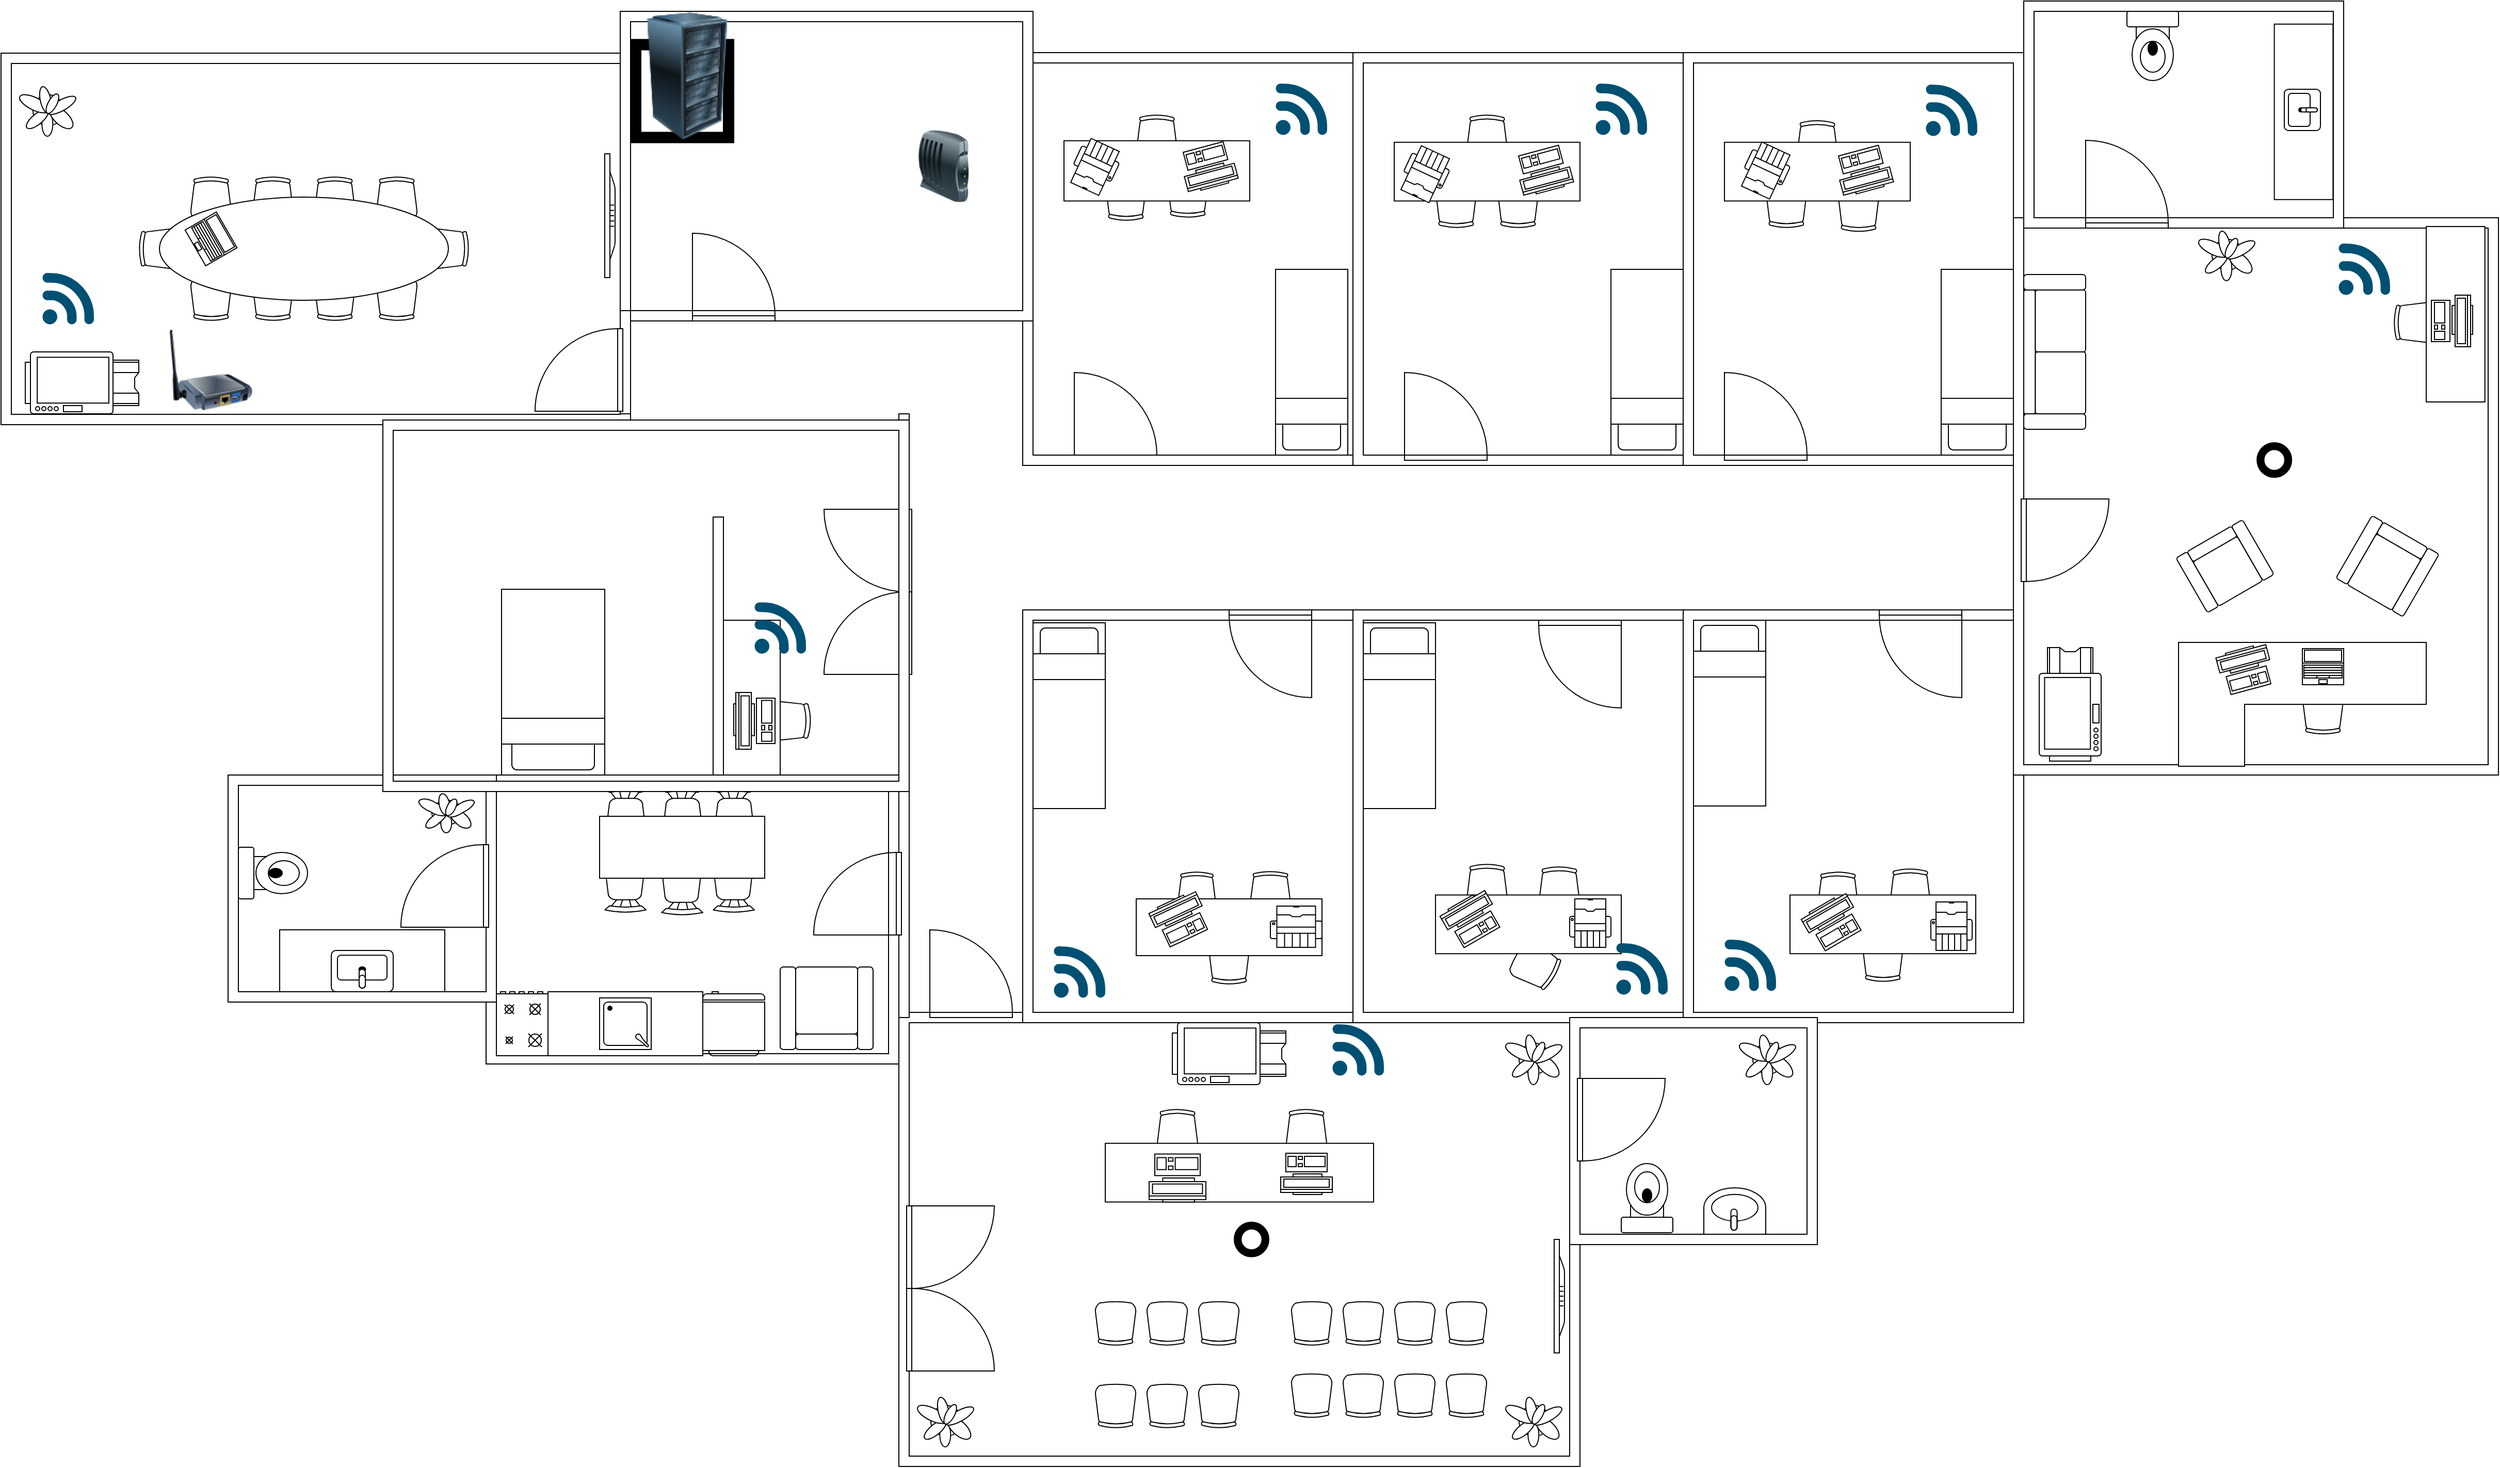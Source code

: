 <mxfile version="26.0.16" pages="2">
  <diagram name="Page-1" id="4bd5d27a-524c-7e24-5d5f-89a86ee4fca1">
    <mxGraphModel grid="1" page="1" gridSize="10" guides="1" tooltips="1" connect="1" arrows="1" fold="1" pageScale="1" pageWidth="1100" pageHeight="850" background="none" math="0" shadow="0">
      <root>
        <mxCell id="0" />
        <mxCell id="1" parent="0" />
        <mxCell id="nv0CsmclkaXGFDLiO9ux-5" value="" style="verticalLabelPosition=bottom;html=1;verticalAlign=top;align=center;shape=mxgraph.floorplan.room;fillColor=strokeColor;" vertex="1" parent="1">
          <mxGeometry x="1010" y="17.25" width="100" height="100" as="geometry" />
        </mxCell>
        <mxCell id="YIYOL8x4ok7efN913Wlm-157" value="" style="verticalLabelPosition=bottom;html=1;verticalAlign=top;align=center;shape=mxgraph.floorplan.office_chair;rotation=-90;" vertex="1" parent="1">
          <mxGeometry x="2720" y="270" width="40" height="43" as="geometry" />
        </mxCell>
        <mxCell id="YIYOL8x4ok7efN913Wlm-146" value="" style="verticalLabelPosition=bottom;html=1;verticalAlign=top;align=center;shape=mxgraph.floorplan.office_chair;rotation=-180;" vertex="1" parent="1">
          <mxGeometry x="2630" y="649.25" width="40" height="41.5" as="geometry" />
        </mxCell>
        <mxCell id="YIYOL8x4ok7efN913Wlm-141" value="" style="verticalLabelPosition=bottom;html=1;verticalAlign=top;align=center;shape=mxgraph.floorplan.office_chair;rotation=-180;" vertex="1" parent="1">
          <mxGeometry x="2180" y="160.75" width="40" height="43" as="geometry" />
        </mxCell>
        <mxCell id="YIYOL8x4ok7efN913Wlm-140" value="" style="verticalLabelPosition=bottom;html=1;verticalAlign=top;align=center;shape=mxgraph.floorplan.office_chair;rotation=-180;" vertex="1" parent="1">
          <mxGeometry x="2110" y="157" width="40" height="43" as="geometry" />
        </mxCell>
        <mxCell id="YIYOL8x4ok7efN913Wlm-139" value="" style="verticalLabelPosition=bottom;html=1;verticalAlign=top;align=center;shape=mxgraph.floorplan.office_chair;" vertex="1" parent="1">
          <mxGeometry x="2140" y="95.38" width="40" height="43" as="geometry" />
        </mxCell>
        <mxCell id="YIYOL8x4ok7efN913Wlm-137" value="" style="verticalLabelPosition=bottom;html=1;verticalAlign=top;align=center;shape=mxgraph.floorplan.office_chair;rotation=-180;fontStyle=1" vertex="1" parent="1">
          <mxGeometry x="1850" y="157" width="40" height="43" as="geometry" />
        </mxCell>
        <mxCell id="YIYOL8x4ok7efN913Wlm-135" value="" style="verticalLabelPosition=bottom;html=1;verticalAlign=top;align=center;shape=mxgraph.floorplan.office_chair;rotation=-180;" vertex="1" parent="1">
          <mxGeometry x="1790" y="157" width="40" height="43" as="geometry" />
        </mxCell>
        <mxCell id="YIYOL8x4ok7efN913Wlm-136" value="" style="verticalLabelPosition=bottom;html=1;verticalAlign=top;align=center;shape=mxgraph.floorplan.office_chair;" vertex="1" parent="1">
          <mxGeometry x="1820" y="90" width="40" height="43" as="geometry" />
        </mxCell>
        <mxCell id="YIYOL8x4ok7efN913Wlm-132" value="" style="verticalLabelPosition=bottom;html=1;verticalAlign=top;align=center;shape=mxgraph.floorplan.office_chair;rotation=-180;" vertex="1" parent="1">
          <mxGeometry x="1530" y="147" width="40" height="43" as="geometry" />
        </mxCell>
        <mxCell id="YIYOL8x4ok7efN913Wlm-131" value="" style="verticalLabelPosition=bottom;html=1;verticalAlign=top;align=center;shape=mxgraph.floorplan.office_chair;rotation=-180;" vertex="1" parent="1">
          <mxGeometry x="1470" y="150" width="40" height="43" as="geometry" />
        </mxCell>
        <mxCell id="YIYOL8x4ok7efN913Wlm-130" value="" style="verticalLabelPosition=bottom;html=1;verticalAlign=top;align=center;shape=mxgraph.floorplan.office_chair;" vertex="1" parent="1">
          <mxGeometry x="1500" y="90" width="40" height="43" as="geometry" />
        </mxCell>
        <mxCell id="YIYOL8x4ok7efN913Wlm-118" value="" style="verticalLabelPosition=bottom;html=1;verticalAlign=top;align=center;shape=stencil(vZPRDoIgFIafhnuC1X3Deg/UYzIRHJDW24eAW2p20Vx38P3wwRkHRJmteQeIYG47KByiGSKk50bwXHpMfFJHeCA4zhVvIaIMbOMB00aB8QMSF1hndAODKF3aKlQNRriYDkl3DDp6QfiMRjVGlBVaKX8LoZUN7LrIc140N6PvqpwFU9zx8cRVMMWt7sdKH/ECqZrnbLY8ci6QQr0JUgV7Kk4/OPY2/EdQSG1hcxVlnq9eM9CNFqCs0ga+9EYlpIyN+bGzPFkJAo3/I4AX);rotation=-180;labelBackgroundColor=none;container=0;" vertex="1" parent="1">
          <mxGeometry x="1430" y="57" width="180" height="116.75" as="geometry">
            <mxRectangle x="1560" y="133.75" width="50" height="40" as="alternateBounds" />
          </mxGeometry>
        </mxCell>
        <mxCell id="YIYOL8x4ok7efN913Wlm-114" value="" style="verticalLabelPosition=bottom;html=1;verticalAlign=top;align=center;shape=mxgraph.floorplan.office_chair;labelBackgroundColor=none;" vertex="1" parent="1">
          <mxGeometry x="2230" y="820.5" width="40" height="43" as="geometry" />
        </mxCell>
        <mxCell id="YIYOL8x4ok7efN913Wlm-115" value="" style="verticalLabelPosition=bottom;html=1;verticalAlign=top;align=center;shape=mxgraph.floorplan.office_chair;labelBackgroundColor=none;" vertex="1" parent="1">
          <mxGeometry x="2160" y="823.5" width="40" height="43" as="geometry" />
        </mxCell>
        <mxCell id="YIYOL8x4ok7efN913Wlm-112" value="" style="verticalLabelPosition=bottom;html=1;verticalAlign=top;align=center;shape=mxgraph.floorplan.office_chair;labelBackgroundColor=none;" vertex="1" parent="1">
          <mxGeometry x="1890" y="818.5" width="40" height="43" as="geometry" />
        </mxCell>
        <mxCell id="YIYOL8x4ok7efN913Wlm-113" value="" style="verticalLabelPosition=bottom;html=1;verticalAlign=top;align=center;shape=mxgraph.floorplan.office_chair;labelBackgroundColor=none;" vertex="1" parent="1">
          <mxGeometry x="1820" y="816" width="40" height="43" as="geometry" />
        </mxCell>
        <mxCell id="YIYOL8x4ok7efN913Wlm-111" value="" style="verticalLabelPosition=bottom;html=1;verticalAlign=top;align=center;shape=mxgraph.floorplan.office_chair;container=0;labelBackgroundColor=none;" collapsed="1" vertex="1" parent="1">
          <mxGeometry x="1610" y="823" width="40" height="40" as="geometry">
            <mxRectangle x="1600" y="823" width="40" height="43" as="alternateBounds" />
          </mxGeometry>
        </mxCell>
        <mxCell id="YIYOL8x4ok7efN913Wlm-110" value="" style="verticalLabelPosition=bottom;html=1;verticalAlign=top;align=center;shape=mxgraph.floorplan.office_chair;container=0;labelBackgroundColor=none;" collapsed="1" vertex="1" parent="1">
          <mxGeometry x="1540" y="823.5" width="37.5" height="40" as="geometry">
            <mxRectangle x="1527.5" y="823.5" width="40" height="43" as="alternateBounds" />
          </mxGeometry>
        </mxCell>
        <mxCell id="YIYOL8x4ok7efN913Wlm-108" value="" style="verticalLabelPosition=bottom;html=1;verticalAlign=top;align=center;shape=mxgraph.floorplan.office_chair;rotation=-180;labelBackgroundColor=none;" vertex="1" parent="1">
          <mxGeometry x="2203.5" y="887.5" width="40" height="43" as="geometry" />
        </mxCell>
        <mxCell id="YIYOL8x4ok7efN913Wlm-107" value="" style="verticalLabelPosition=bottom;html=1;verticalAlign=top;align=center;shape=mxgraph.floorplan.office_chair;rotation=120;labelBackgroundColor=none;" vertex="1" parent="1">
          <mxGeometry x="1867" y="893" width="40" height="43" as="geometry" />
        </mxCell>
        <mxCell id="YIYOL8x4ok7efN913Wlm-106" value="" style="verticalLabelPosition=bottom;html=1;verticalAlign=top;align=center;shape=mxgraph.floorplan.office_chair;rotation=-180;container=0;labelBackgroundColor=none;" vertex="1" parent="1">
          <mxGeometry x="1570" y="890" width="40" height="43" as="geometry" />
        </mxCell>
        <mxCell id="YIYOL8x4ok7efN913Wlm-59" value="" style="shape=rect;shadow=0;html=1;labelBackgroundColor=none;" vertex="1" parent="1">
          <mxGeometry x="670" y="880" width="160" height="60" as="geometry" />
        </mxCell>
        <mxCell id="YIYOL8x4ok7efN913Wlm-52" value="" style="verticalLabelPosition=bottom;html=1;verticalAlign=top;align=center;shape=mxgraph.floorplan.chair;shadow=0;direction=west;labelBackgroundColor=none;" vertex="1" parent="1">
          <mxGeometry x="1040" y="814" width="40" height="52" as="geometry" />
        </mxCell>
        <mxCell id="YIYOL8x4ok7efN913Wlm-55" value="" style="verticalLabelPosition=bottom;html=1;verticalAlign=top;align=center;shape=mxgraph.floorplan.chair;shadow=0;direction=west;labelBackgroundColor=none;" vertex="1" parent="1">
          <mxGeometry x="1090" y="811.5" width="40" height="52" as="geometry" />
        </mxCell>
        <mxCell id="YIYOL8x4ok7efN913Wlm-54" value="" style="verticalLabelPosition=bottom;html=1;verticalAlign=top;align=center;shape=mxgraph.floorplan.chair;shadow=0;labelBackgroundColor=none;" vertex="1" parent="1">
          <mxGeometry x="1090" y="740" width="40" height="52" as="geometry" />
        </mxCell>
        <mxCell id="YIYOL8x4ok7efN913Wlm-53" value="" style="verticalLabelPosition=bottom;html=1;verticalAlign=top;align=center;shape=mxgraph.floorplan.chair;shadow=0;labelBackgroundColor=none;" vertex="1" parent="1">
          <mxGeometry x="1040" y="740" width="40" height="52" as="geometry" />
        </mxCell>
        <mxCell id="YIYOL8x4ok7efN913Wlm-3" value="" style="verticalLabelPosition=bottom;html=1;verticalAlign=top;align=center;shape=mxgraph.floorplan.office_chair;labelBackgroundColor=none;" vertex="1" parent="1">
          <mxGeometry x="1645" y="1053.5" width="40" height="43" as="geometry" />
        </mxCell>
        <mxCell id="-vJ-C_RmUiXjjiVzjGZF-12" value="" style="verticalLabelPosition=bottom;html=1;verticalAlign=top;align=center;shape=mxgraph.floorplan.room;labelBackgroundColor=none;" vertex="1" parent="1">
          <mxGeometry x="1270" y="960" width="660" height="440" as="geometry" />
        </mxCell>
        <mxCell id="-vJ-C_RmUiXjjiVzjGZF-15" value="" style="verticalLabelPosition=bottom;html=1;verticalAlign=top;align=center;shape=mxgraph.floorplan.wall;labelBackgroundColor=none;" vertex="1" parent="1">
          <mxGeometry x="1390" y="570" width="620" height="10" as="geometry" />
        </mxCell>
        <mxCell id="-vJ-C_RmUiXjjiVzjGZF-16" value="" style="verticalLabelPosition=bottom;html=1;verticalAlign=top;align=center;shape=mxgraph.floorplan.wall;direction=south;labelBackgroundColor=none;" vertex="1" parent="1">
          <mxGeometry x="1270" y="380" width="10" height="585" as="geometry" />
        </mxCell>
        <mxCell id="-vJ-C_RmUiXjjiVzjGZF-17" value="" style="verticalLabelPosition=bottom;html=1;verticalAlign=top;align=center;shape=mxgraph.floorplan.wall;direction=south;labelBackgroundColor=none;" vertex="1" parent="1">
          <mxGeometry x="1390" y="720" width="10" height="250" as="geometry" />
        </mxCell>
        <mxCell id="-vJ-C_RmUiXjjiVzjGZF-23" value="" style="verticalLabelPosition=bottom;html=1;verticalAlign=top;align=center;shape=mxgraph.floorplan.room;labelBackgroundColor=none;" vertex="1" parent="1">
          <mxGeometry x="1390" y="570" width="330" height="400" as="geometry" />
        </mxCell>
        <mxCell id="-vJ-C_RmUiXjjiVzjGZF-34" value="" style="verticalLabelPosition=bottom;html=1;verticalAlign=top;align=center;shape=mxgraph.floorplan.doorRight;aspect=fixed;rotation=-180;labelBackgroundColor=none;" vertex="1" parent="1">
          <mxGeometry x="1440" y="340" width="80" height="85" as="geometry" />
        </mxCell>
        <mxCell id="-vJ-C_RmUiXjjiVzjGZF-36" value="" style="verticalLabelPosition=bottom;html=1;verticalAlign=top;align=center;shape=mxgraph.floorplan.room;labelBackgroundColor=none;" vertex="1" parent="1">
          <mxGeometry x="400" y="30.5" width="610" height="360" as="geometry" />
        </mxCell>
        <mxCell id="-vJ-C_RmUiXjjiVzjGZF-37" value="" style="verticalLabelPosition=bottom;html=1;verticalAlign=top;align=center;shape=mxgraph.floorplan.room;labelBackgroundColor=none;" vertex="1" parent="1">
          <mxGeometry x="870" y="730" width="400" height="280" as="geometry" />
        </mxCell>
        <mxCell id="-vJ-C_RmUiXjjiVzjGZF-43" value="" style="verticalLabelPosition=bottom;html=1;verticalAlign=top;align=center;shape=mxgraph.floorplan.room;labelBackgroundColor=none;" vertex="1" parent="1">
          <mxGeometry x="1710" y="570" width="330" height="400" as="geometry" />
        </mxCell>
        <mxCell id="-vJ-C_RmUiXjjiVzjGZF-44" value="" style="verticalLabelPosition=bottom;html=1;verticalAlign=top;align=center;shape=mxgraph.floorplan.room;labelBackgroundColor=none;" vertex="1" parent="1">
          <mxGeometry x="2030" y="570" width="330" height="400" as="geometry" />
        </mxCell>
        <mxCell id="-vJ-C_RmUiXjjiVzjGZF-45" value="" style="verticalLabelPosition=bottom;html=1;verticalAlign=top;align=center;shape=mxgraph.floorplan.room;labelBackgroundColor=none;" vertex="1" parent="1">
          <mxGeometry x="1390" y="30" width="330" height="400" as="geometry" />
        </mxCell>
        <mxCell id="-vJ-C_RmUiXjjiVzjGZF-46" value="" style="verticalLabelPosition=bottom;html=1;verticalAlign=top;align=center;shape=mxgraph.floorplan.room;labelBackgroundColor=none;" vertex="1" parent="1">
          <mxGeometry x="1710" y="30" width="330" height="400" as="geometry" />
        </mxCell>
        <mxCell id="-vJ-C_RmUiXjjiVzjGZF-47" value="" style="verticalLabelPosition=bottom;html=1;verticalAlign=top;align=center;shape=mxgraph.floorplan.room;labelBackgroundColor=none;" vertex="1" parent="1">
          <mxGeometry x="2030" y="30" width="330" height="400" as="geometry" />
        </mxCell>
        <mxCell id="-vJ-C_RmUiXjjiVzjGZF-48" value="" style="verticalLabelPosition=bottom;html=1;verticalAlign=top;align=center;shape=mxgraph.floorplan.doorRight;aspect=fixed;rotation=-180;labelBackgroundColor=none;" vertex="1" parent="1">
          <mxGeometry x="1760" y="340" width="80" height="85" as="geometry" />
        </mxCell>
        <mxCell id="-vJ-C_RmUiXjjiVzjGZF-49" value="" style="verticalLabelPosition=bottom;html=1;verticalAlign=top;align=center;shape=mxgraph.floorplan.doorRight;aspect=fixed;rotation=-180;labelBackgroundColor=none;" vertex="1" parent="1">
          <mxGeometry x="2070" y="340" width="80" height="85" as="geometry" />
        </mxCell>
        <mxCell id="-vJ-C_RmUiXjjiVzjGZF-50" value="" style="verticalLabelPosition=bottom;html=1;verticalAlign=top;align=center;shape=mxgraph.floorplan.doorRight;aspect=fixed;labelBackgroundColor=none;" vertex="1" parent="1">
          <mxGeometry x="1590" y="570" width="80" height="85" as="geometry" />
        </mxCell>
        <mxCell id="-vJ-C_RmUiXjjiVzjGZF-51" value="" style="verticalLabelPosition=bottom;html=1;verticalAlign=top;align=center;shape=mxgraph.floorplan.doorRight;aspect=fixed;labelBackgroundColor=none;" vertex="1" parent="1">
          <mxGeometry x="1890" y="580" width="80" height="85" as="geometry" />
        </mxCell>
        <mxCell id="-vJ-C_RmUiXjjiVzjGZF-52" value="" style="verticalLabelPosition=bottom;html=1;verticalAlign=top;align=center;shape=mxgraph.floorplan.doorRight;aspect=fixed;labelBackgroundColor=none;" vertex="1" parent="1">
          <mxGeometry x="2220" y="570" width="80" height="85" as="geometry" />
        </mxCell>
        <mxCell id="-vJ-C_RmUiXjjiVzjGZF-53" value="" style="verticalLabelPosition=bottom;html=1;verticalAlign=top;align=center;shape=mxgraph.floorplan.room;labelBackgroundColor=none;" vertex="1" parent="1">
          <mxGeometry x="2350" y="190" width="470" height="540" as="geometry" />
        </mxCell>
        <mxCell id="-vJ-C_RmUiXjjiVzjGZF-54" value="" style="verticalLabelPosition=bottom;html=1;verticalAlign=top;align=center;shape=mxgraph.floorplan.room;labelBackgroundColor=none;" vertex="1" parent="1">
          <mxGeometry x="2360" y="-20" width="310" height="220" as="geometry" />
        </mxCell>
        <mxCell id="-vJ-C_RmUiXjjiVzjGZF-55" value="" style="verticalLabelPosition=bottom;html=1;verticalAlign=top;align=center;shape=mxgraph.floorplan.doorRight;aspect=fixed;rotation=-90;labelBackgroundColor=none;" vertex="1" parent="1">
          <mxGeometry x="2360" y="460" width="80" height="85" as="geometry" />
        </mxCell>
        <mxCell id="-vJ-C_RmUiXjjiVzjGZF-56" value="" style="verticalLabelPosition=bottom;html=1;verticalAlign=top;align=center;shape=mxgraph.floorplan.doorRight;aspect=fixed;rotation=-180;labelBackgroundColor=none;" vertex="1" parent="1">
          <mxGeometry x="2420" y="115" width="80" height="85" as="geometry" />
        </mxCell>
        <mxCell id="-vJ-C_RmUiXjjiVzjGZF-57" value="" style="verticalLabelPosition=bottom;html=1;verticalAlign=top;align=center;shape=mxgraph.floorplan.doorRight;aspect=fixed;rotation=-180;labelBackgroundColor=none;" vertex="1" parent="1">
          <mxGeometry x="1300" y="880" width="80" height="85" as="geometry" />
        </mxCell>
        <mxCell id="-vJ-C_RmUiXjjiVzjGZF-58" value="" style="verticalLabelPosition=bottom;html=1;verticalAlign=top;align=center;shape=mxgraph.floorplan.doorDouble;aspect=fixed;rotation=90;labelBackgroundColor=none;" vertex="1" parent="1">
          <mxGeometry x="1160" y="510" width="160" height="85" as="geometry" />
        </mxCell>
        <mxCell id="-vJ-C_RmUiXjjiVzjGZF-61" value="" style="verticalLabelPosition=bottom;html=1;verticalAlign=top;align=center;shape=mxgraph.floorplan.room;labelBackgroundColor=none;" vertex="1" parent="1">
          <mxGeometry x="1920" y="965" width="240" height="220" as="geometry" />
        </mxCell>
        <mxCell id="-vJ-C_RmUiXjjiVzjGZF-62" value="" style="verticalLabelPosition=bottom;html=1;verticalAlign=top;align=center;shape=mxgraph.floorplan.room;labelBackgroundColor=none;" vertex="1" parent="1">
          <mxGeometry x="1000" y="-10" width="400" height="300" as="geometry" />
        </mxCell>
        <mxCell id="-vJ-C_RmUiXjjiVzjGZF-63" value="" style="verticalLabelPosition=bottom;html=1;verticalAlign=top;align=center;shape=mxgraph.floorplan.wall;direction=south;labelBackgroundColor=none;" vertex="1" parent="1">
          <mxGeometry x="1000" y="280" width="10" height="100" as="geometry" />
        </mxCell>
        <mxCell id="-vJ-C_RmUiXjjiVzjGZF-64" value="" style="verticalLabelPosition=bottom;html=1;verticalAlign=top;align=center;shape=mxgraph.floorplan.doorRight;aspect=fixed;rotation=-180;labelBackgroundColor=none;" vertex="1" parent="1">
          <mxGeometry x="1070" y="205" width="80" height="85" as="geometry" />
        </mxCell>
        <mxCell id="-vJ-C_RmUiXjjiVzjGZF-65" value="" style="verticalLabelPosition=bottom;html=1;verticalAlign=top;align=center;shape=mxgraph.floorplan.doorRight;aspect=fixed;rotation=-90;labelBackgroundColor=none;" vertex="1" parent="1">
          <mxGeometry x="1930" y="1021.5" width="80" height="85" as="geometry" />
        </mxCell>
        <mxCell id="-vJ-C_RmUiXjjiVzjGZF-66" value="" style="verticalLabelPosition=bottom;html=1;verticalAlign=top;align=center;shape=mxgraph.floorplan.room;labelBackgroundColor=none;" vertex="1" parent="1">
          <mxGeometry x="620" y="730" width="260" height="220" as="geometry" />
        </mxCell>
        <mxCell id="YIYOL8x4ok7efN913Wlm-2" value="" style="verticalLabelPosition=bottom;html=1;verticalAlign=top;align=center;shape=mxgraph.floorplan.office_chair;labelBackgroundColor=none;" vertex="1" parent="1">
          <mxGeometry x="1520" y="1053.5" width="40" height="43" as="geometry" />
        </mxCell>
        <mxCell id="YIYOL8x4ok7efN913Wlm-1" value="" style="verticalLabelPosition=bottom;html=1;verticalAlign=top;align=center;shape=stencil(vZPRDoIgFIafhnuC1X3Deg/UYzIRHJDW24eAW2p20Vx38P3wwRkHRJmteQeIYG47KByiGSKk50bwXHpMfFJHeCA4zhVvIaIMbOMB00aB8QMSF1hndAODKF3aKlQNRriYDkl3DDp6QfiMRjVGlBVaKX8LoZUN7LrIc140N6PvqpwFU9zx8cRVMMWt7sdKH/ECqZrnbLY8ci6QQr0JUgV7Kk4/OPY2/EdQSG1hcxVlnq9eM9CNFqCs0ga+9EYlpIyN+bGzPFkJAo3/I4AX);rotation=-180;labelBackgroundColor=none;" vertex="1" parent="1">
          <mxGeometry x="1470" y="1030" width="260" height="113.75" as="geometry" />
        </mxCell>
        <mxCell id="YIYOL8x4ok7efN913Wlm-8" value="" style="verticalLabelPosition=bottom;html=1;verticalAlign=top;align=center;shape=mxgraph.floorplan.copier;labelBackgroundColor=none;" vertex="1" parent="1">
          <mxGeometry x="1535" y="970" width="110" height="60" as="geometry" />
        </mxCell>
        <mxCell id="YIYOL8x4ok7efN913Wlm-9" value="" style="verticalLabelPosition=bottom;html=1;verticalAlign=top;align=center;shape=mxgraph.floorplan.office_chair;rotation=-180;labelBackgroundColor=none;" vertex="1" parent="1">
          <mxGeometry x="1800" y="1240" width="40" height="43" as="geometry" />
        </mxCell>
        <mxCell id="YIYOL8x4ok7efN913Wlm-10" value="" style="verticalLabelPosition=bottom;html=1;verticalAlign=top;align=center;shape=mxgraph.floorplan.office_chair;rotation=-180;labelBackgroundColor=none;" vertex="1" parent="1">
          <mxGeometry x="1800" y="1310" width="40" height="43" as="geometry" />
        </mxCell>
        <mxCell id="YIYOL8x4ok7efN913Wlm-11" value="" style="verticalLabelPosition=bottom;html=1;verticalAlign=top;align=center;shape=mxgraph.floorplan.office_chair;rotation=-180;labelBackgroundColor=none;" vertex="1" parent="1">
          <mxGeometry x="1750" y="1240" width="40" height="43" as="geometry" />
        </mxCell>
        <mxCell id="YIYOL8x4ok7efN913Wlm-12" value="" style="verticalLabelPosition=bottom;html=1;verticalAlign=top;align=center;shape=mxgraph.floorplan.office_chair;rotation=-180;labelBackgroundColor=none;" vertex="1" parent="1">
          <mxGeometry x="1750" y="1310" width="40" height="43" as="geometry" />
        </mxCell>
        <mxCell id="YIYOL8x4ok7efN913Wlm-13" value="" style="verticalLabelPosition=bottom;html=1;verticalAlign=top;align=center;shape=mxgraph.floorplan.office_chair;rotation=-180;labelBackgroundColor=none;" vertex="1" parent="1">
          <mxGeometry x="1700" y="1310" width="40" height="43" as="geometry" />
        </mxCell>
        <mxCell id="YIYOL8x4ok7efN913Wlm-14" value="" style="verticalLabelPosition=bottom;html=1;verticalAlign=top;align=center;shape=mxgraph.floorplan.office_chair;rotation=-180;labelBackgroundColor=none;" vertex="1" parent="1">
          <mxGeometry x="1700" y="1240" width="40" height="43" as="geometry" />
        </mxCell>
        <mxCell id="YIYOL8x4ok7efN913Wlm-15" value="" style="verticalLabelPosition=bottom;html=1;verticalAlign=top;align=center;shape=mxgraph.floorplan.office_chair;rotation=-180;labelBackgroundColor=none;" vertex="1" parent="1">
          <mxGeometry x="1560" y="1240" width="40" height="43" as="geometry" />
        </mxCell>
        <mxCell id="YIYOL8x4ok7efN913Wlm-16" value="" style="verticalLabelPosition=bottom;html=1;verticalAlign=top;align=center;shape=mxgraph.floorplan.office_chair;rotation=-180;labelBackgroundColor=none;" vertex="1" parent="1">
          <mxGeometry x="1560" y="1320" width="40" height="43" as="geometry" />
        </mxCell>
        <mxCell id="YIYOL8x4ok7efN913Wlm-17" value="" style="verticalLabelPosition=bottom;html=1;verticalAlign=top;align=center;shape=mxgraph.floorplan.office_chair;rotation=-180;labelBackgroundColor=none;" vertex="1" parent="1">
          <mxGeometry x="1510" y="1320" width="40" height="43" as="geometry" />
        </mxCell>
        <mxCell id="YIYOL8x4ok7efN913Wlm-18" value="" style="verticalLabelPosition=bottom;html=1;verticalAlign=top;align=center;shape=mxgraph.floorplan.office_chair;rotation=-180;labelBackgroundColor=none;" vertex="1" parent="1">
          <mxGeometry x="1510" y="1240" width="40" height="43" as="geometry" />
        </mxCell>
        <mxCell id="YIYOL8x4ok7efN913Wlm-19" value="" style="verticalLabelPosition=bottom;html=1;verticalAlign=top;align=center;shape=mxgraph.floorplan.office_chair;rotation=-180;labelBackgroundColor=none;" vertex="1" parent="1">
          <mxGeometry x="1460" y="1240" width="40" height="43" as="geometry" />
        </mxCell>
        <mxCell id="YIYOL8x4ok7efN913Wlm-20" value="" style="verticalLabelPosition=bottom;html=1;verticalAlign=top;align=center;shape=mxgraph.floorplan.office_chair;rotation=-180;labelBackgroundColor=none;" vertex="1" parent="1">
          <mxGeometry x="1460" y="1320" width="40" height="43" as="geometry" />
        </mxCell>
        <mxCell id="YIYOL8x4ok7efN913Wlm-21" value="" style="verticalLabelPosition=bottom;html=1;verticalAlign=top;align=center;shape=mxgraph.floorplan.doorDouble;aspect=fixed;rotation=-90;labelBackgroundColor=none;" vertex="1" parent="1">
          <mxGeometry x="1240" y="1185" width="160" height="85" as="geometry" />
        </mxCell>
        <mxCell id="YIYOL8x4ok7efN913Wlm-22" value="" style="verticalLabelPosition=bottom;html=1;verticalAlign=top;align=center;shape=mxgraph.floorplan.plant;labelBackgroundColor=none;" vertex="1" parent="1">
          <mxGeometry x="1290" y="1330" width="47" height="51" as="geometry" />
        </mxCell>
        <mxCell id="YIYOL8x4ok7efN913Wlm-23" value="" style="verticalLabelPosition=bottom;html=1;verticalAlign=top;align=center;shape=mxgraph.floorplan.plant;labelBackgroundColor=none;" vertex="1" parent="1">
          <mxGeometry x="1860" y="1330" width="47" height="51" as="geometry" />
        </mxCell>
        <mxCell id="YIYOL8x4ok7efN913Wlm-24" value="" style="verticalLabelPosition=bottom;html=1;verticalAlign=top;align=center;shape=mxgraph.floorplan.office_chair;rotation=-180;labelBackgroundColor=none;" vertex="1" parent="1">
          <mxGeometry x="1650" y="1240" width="40" height="43" as="geometry" />
        </mxCell>
        <mxCell id="YIYOL8x4ok7efN913Wlm-25" value="" style="verticalLabelPosition=bottom;html=1;verticalAlign=top;align=center;shape=mxgraph.floorplan.office_chair;rotation=-180;labelBackgroundColor=none;" vertex="1" parent="1">
          <mxGeometry x="1650" y="1310" width="40" height="43" as="geometry" />
        </mxCell>
        <mxCell id="YIYOL8x4ok7efN913Wlm-26" value="" style="verticalLabelPosition=bottom;html=1;verticalAlign=top;align=center;shape=mxgraph.floorplan.plant;labelBackgroundColor=none;" vertex="1" parent="1">
          <mxGeometry x="1860" y="979" width="47" height="51" as="geometry" />
        </mxCell>
        <mxCell id="YIYOL8x4ok7efN913Wlm-31" value="" style="verticalLabelPosition=bottom;html=1;verticalAlign=top;align=center;shape=mxgraph.floorplan.toilet;rotation=-180;labelBackgroundColor=none;" vertex="1" parent="1">
          <mxGeometry x="1970" y="1106.5" width="50" height="67" as="geometry" />
        </mxCell>
        <mxCell id="YIYOL8x4ok7efN913Wlm-33" value="" style="verticalLabelPosition=bottom;html=1;verticalAlign=top;align=center;shape=mxgraph.floorplan.sink_1;rotation=-180;labelBackgroundColor=none;" vertex="1" parent="1">
          <mxGeometry x="2050" y="1130" width="60" height="45" as="geometry" />
        </mxCell>
        <mxCell id="YIYOL8x4ok7efN913Wlm-34" value="" style="verticalLabelPosition=bottom;html=1;verticalAlign=top;align=center;shape=mxgraph.floorplan.workstation;rotation=-180;labelBackgroundColor=none;" vertex="1" parent="1">
          <mxGeometry x="1640" y="1096.5" width="50" height="40" as="geometry" />
        </mxCell>
        <mxCell id="YIYOL8x4ok7efN913Wlm-35" value="" style="verticalLabelPosition=bottom;html=1;verticalAlign=top;align=center;shape=mxgraph.floorplan.workstation;rotation=-180;labelBackgroundColor=none;" vertex="1" parent="1">
          <mxGeometry x="1512.5" y="1097.25" width="55" height="46.5" as="geometry" />
        </mxCell>
        <mxCell id="YIYOL8x4ok7efN913Wlm-36" value="" style="verticalLabelPosition=bottom;html=1;verticalAlign=top;align=center;shape=mxgraph.floorplan.plant;labelBackgroundColor=none;" vertex="1" parent="1">
          <mxGeometry x="2086.5" y="979" width="47" height="51" as="geometry" />
        </mxCell>
        <mxCell id="YIYOL8x4ok7efN913Wlm-37" value="" style="verticalLabelPosition=bottom;html=1;verticalAlign=top;align=center;shape=mxgraph.floorplan.doorRight;aspect=fixed;rotation=90;labelBackgroundColor=none;" vertex="1" parent="1">
          <mxGeometry x="1190" y="802.5" width="80" height="85" as="geometry" />
        </mxCell>
        <mxCell id="YIYOL8x4ok7efN913Wlm-38" value="" style="verticalLabelPosition=bottom;html=1;verticalAlign=top;align=center;shape=mxgraph.floorplan.doorRight;aspect=fixed;rotation=90;labelBackgroundColor=none;" vertex="1" parent="1">
          <mxGeometry x="790" y="795" width="80" height="85" as="geometry" />
        </mxCell>
        <mxCell id="YIYOL8x4ok7efN913Wlm-39" value="" style="verticalLabelPosition=bottom;html=1;verticalAlign=top;align=center;shape=mxgraph.floorplan.range_1;rotation=-180;labelBackgroundColor=none;" vertex="1" parent="1">
          <mxGeometry x="880" y="940" width="50" height="62" as="geometry" />
        </mxCell>
        <mxCell id="YIYOL8x4ok7efN913Wlm-44" value="" style="shape=rect;shadow=0;html=1;labelBackgroundColor=none;" vertex="1" parent="1">
          <mxGeometry x="930" y="940" width="150" height="62" as="geometry" />
        </mxCell>
        <mxCell id="YIYOL8x4ok7efN913Wlm-45" value="" style="verticalLabelPosition=bottom;html=1;verticalAlign=top;align=center;shape=mxgraph.floorplan.shower2;rotation=90;labelBackgroundColor=none;" vertex="1" parent="1">
          <mxGeometry x="980" y="946" width="50" height="50" as="geometry" />
        </mxCell>
        <mxCell id="YIYOL8x4ok7efN913Wlm-46" value="" style="verticalLabelPosition=bottom;html=1;verticalAlign=top;align=center;shape=mxgraph.floorplan.refrigerator;rotation=-180;labelBackgroundColor=none;" vertex="1" parent="1">
          <mxGeometry x="1080" y="940" width="60" height="62" as="geometry" />
        </mxCell>
        <mxCell id="YIYOL8x4ok7efN913Wlm-47" value="" style="verticalLabelPosition=bottom;html=1;verticalAlign=top;align=center;shape=mxgraph.floorplan.chair;shadow=0;labelBackgroundColor=none;" vertex="1" parent="1">
          <mxGeometry x="985" y="740" width="40" height="52" as="geometry" />
        </mxCell>
        <mxCell id="YIYOL8x4ok7efN913Wlm-48" value="" style="verticalLabelPosition=bottom;html=1;verticalAlign=top;align=center;shape=mxgraph.floorplan.chair;shadow=0;direction=west;labelBackgroundColor=none;" vertex="1" parent="1">
          <mxGeometry x="985" y="811.5" width="40" height="52" as="geometry" />
        </mxCell>
        <mxCell id="YIYOL8x4ok7efN913Wlm-51" value="" style="shape=rect;shadow=0;html=1;labelBackgroundColor=none;" vertex="1" parent="1">
          <mxGeometry x="980" y="770" width="160" height="60" as="geometry" />
        </mxCell>
        <mxCell id="YIYOL8x4ok7efN913Wlm-56" value="" style="verticalLabelPosition=bottom;html=1;verticalAlign=top;align=center;shape=mxgraph.floorplan.sofa;rotation=-180;labelBackgroundColor=none;" vertex="1" parent="1">
          <mxGeometry x="1155" y="916" width="90" height="80" as="geometry" />
        </mxCell>
        <mxCell id="YIYOL8x4ok7efN913Wlm-57" value="" style="verticalLabelPosition=bottom;html=1;verticalAlign=top;align=center;shape=mxgraph.floorplan.toilet;rotation=-180;direction=south;labelBackgroundColor=none;" vertex="1" parent="1">
          <mxGeometry x="630" y="800" width="67" height="50" as="geometry" />
        </mxCell>
        <mxCell id="YIYOL8x4ok7efN913Wlm-58" value="" style="verticalLabelPosition=bottom;html=1;verticalAlign=top;align=center;shape=mxgraph.floorplan.sink_22;rotation=-180;labelBackgroundColor=none;" vertex="1" parent="1">
          <mxGeometry x="720" y="900" width="60" height="40" as="geometry" />
        </mxCell>
        <mxCell id="YIYOL8x4ok7efN913Wlm-60" value="" style="verticalLabelPosition=bottom;html=1;verticalAlign=top;align=center;shape=mxgraph.floorplan.plant;labelBackgroundColor=none;" vertex="1" parent="1">
          <mxGeometry x="806.5" y="746" width="47" height="40" as="geometry" />
        </mxCell>
        <mxCell id="YIYOL8x4ok7efN913Wlm-61" value="" style="verticalLabelPosition=bottom;html=1;verticalAlign=top;align=center;shape=mxgraph.floorplan.wall;direction=south;labelBackgroundColor=none;" vertex="1" parent="1">
          <mxGeometry x="1090" y="480" width="10" height="250" as="geometry" />
        </mxCell>
        <mxCell id="YIYOL8x4ok7efN913Wlm-62" value="" style="verticalLabelPosition=bottom;html=1;verticalAlign=top;align=center;shape=mxgraph.floorplan.room;labelBackgroundColor=none;" vertex="1" parent="1">
          <mxGeometry x="770" y="386" width="510" height="360" as="geometry" />
        </mxCell>
        <mxCell id="YIYOL8x4ok7efN913Wlm-63" value="" style="verticalLabelPosition=bottom;html=1;verticalAlign=top;align=center;shape=mxgraph.floorplan.bed_single;rotation=-180;labelBackgroundColor=none;" vertex="1" parent="1">
          <mxGeometry x="885" y="550" width="100" height="180" as="geometry" />
        </mxCell>
        <mxCell id="YIYOL8x4ok7efN913Wlm-64" value="" style="verticalLabelPosition=bottom;html=1;verticalAlign=top;align=center;shape=mxgraph.floorplan.office_chair;shadow=0;rotation=90;labelBackgroundColor=none;" vertex="1" parent="1">
          <mxGeometry x="1140" y="652.5" width="40" height="50" as="geometry" />
        </mxCell>
        <mxCell id="YIYOL8x4ok7efN913Wlm-65" value="" style="shape=rect;shadow=0;html=1;rotation=90;labelBackgroundColor=none;" vertex="1" parent="1">
          <mxGeometry x="1052.5" y="627.5" width="150" height="55" as="geometry" />
        </mxCell>
        <mxCell id="YIYOL8x4ok7efN913Wlm-66" value="" style="verticalLabelPosition=bottom;html=1;verticalAlign=top;align=center;shape=mxgraph.floorplan.workstation;shadow=0;flipV=1;rotation=90;labelBackgroundColor=none;" vertex="1" parent="1">
          <mxGeometry x="1102.5" y="657.5" width="55" height="40" as="geometry" />
        </mxCell>
        <mxCell id="YIYOL8x4ok7efN913Wlm-67" value="" style="verticalLabelPosition=bottom;html=1;verticalAlign=top;align=center;shape=mxgraph.floorplan.doorRight;aspect=fixed;rotation=90;labelBackgroundColor=none;" vertex="1" parent="1">
          <mxGeometry x="920" y="295" width="80" height="85" as="geometry" />
        </mxCell>
        <mxCell id="YIYOL8x4ok7efN913Wlm-79" value="" style="verticalLabelPosition=bottom;html=1;verticalAlign=top;align=center;shape=mxgraph.floorplan.office_chair;shadow=0;labelBackgroundColor=none;" vertex="1" parent="1">
          <mxGeometry x="583.5" y="150" width="40" height="43" as="geometry" />
        </mxCell>
        <mxCell id="YIYOL8x4ok7efN913Wlm-80" value="" style="verticalLabelPosition=bottom;html=1;verticalAlign=top;align=center;shape=mxgraph.floorplan.office_chair;shadow=0;direction=west;labelBackgroundColor=none;" vertex="1" parent="1">
          <mxGeometry x="583.5" y="247" width="40" height="43" as="geometry" />
        </mxCell>
        <mxCell id="YIYOL8x4ok7efN913Wlm-81" value="" style="verticalLabelPosition=bottom;html=1;verticalAlign=top;align=center;shape=mxgraph.floorplan.office_chair;shadow=0;direction=north;labelBackgroundColor=none;" vertex="1" parent="1">
          <mxGeometry x="533.5" y="200" width="43" height="40" as="geometry" />
        </mxCell>
        <mxCell id="YIYOL8x4ok7efN913Wlm-82" value="" style="verticalLabelPosition=bottom;html=1;verticalAlign=top;align=center;shape=mxgraph.floorplan.office_chair;shadow=0;direction=south;labelBackgroundColor=none;" vertex="1" parent="1">
          <mxGeometry x="810.5" y="200" width="43" height="40" as="geometry" />
        </mxCell>
        <mxCell id="YIYOL8x4ok7efN913Wlm-83" value="" style="verticalLabelPosition=bottom;html=1;verticalAlign=top;align=center;shape=mxgraph.floorplan.office_chair;shadow=0;labelBackgroundColor=none;" vertex="1" parent="1">
          <mxGeometry x="643.5" y="150" width="40" height="43" as="geometry" />
        </mxCell>
        <mxCell id="YIYOL8x4ok7efN913Wlm-84" value="" style="verticalLabelPosition=bottom;html=1;verticalAlign=top;align=center;shape=mxgraph.floorplan.office_chair;shadow=0;direction=west;labelBackgroundColor=none;" vertex="1" parent="1">
          <mxGeometry x="643.5" y="247" width="40" height="43" as="geometry" />
        </mxCell>
        <mxCell id="YIYOL8x4ok7efN913Wlm-85" value="" style="verticalLabelPosition=bottom;html=1;verticalAlign=top;align=center;shape=mxgraph.floorplan.office_chair;shadow=0;labelBackgroundColor=none;" vertex="1" parent="1">
          <mxGeometry x="703.5" y="150" width="40" height="43" as="geometry" />
        </mxCell>
        <mxCell id="YIYOL8x4ok7efN913Wlm-86" value="" style="verticalLabelPosition=bottom;html=1;verticalAlign=top;align=center;shape=mxgraph.floorplan.office_chair;shadow=0;direction=west;labelBackgroundColor=none;" vertex="1" parent="1">
          <mxGeometry x="703.5" y="247" width="40" height="43" as="geometry" />
        </mxCell>
        <mxCell id="YIYOL8x4ok7efN913Wlm-87" value="" style="verticalLabelPosition=bottom;html=1;verticalAlign=top;align=center;shape=mxgraph.floorplan.office_chair;shadow=0;labelBackgroundColor=none;" vertex="1" parent="1">
          <mxGeometry x="763.5" y="150" width="40" height="43" as="geometry" />
        </mxCell>
        <mxCell id="YIYOL8x4ok7efN913Wlm-88" value="" style="verticalLabelPosition=bottom;html=1;verticalAlign=top;align=center;shape=mxgraph.floorplan.office_chair;shadow=0;direction=west;labelBackgroundColor=none;" vertex="1" parent="1">
          <mxGeometry x="763.5" y="247" width="40" height="43" as="geometry" />
        </mxCell>
        <mxCell id="YIYOL8x4ok7efN913Wlm-89" value="" style="shape=ellipse;shadow=0;html=1;labelBackgroundColor=none;" vertex="1" parent="1">
          <mxGeometry x="553.5" y="170" width="280" height="100" as="geometry" />
        </mxCell>
        <mxCell id="YIYOL8x4ok7efN913Wlm-90" value="" style="verticalLabelPosition=bottom;html=1;verticalAlign=top;align=center;shape=mxgraph.floorplan.laptop;rotation=60;labelBackgroundColor=none;" vertex="1" parent="1">
          <mxGeometry x="583.5" y="193" width="40" height="35" as="geometry" />
        </mxCell>
        <mxCell id="YIYOL8x4ok7efN913Wlm-91" value="" style="verticalLabelPosition=bottom;html=1;verticalAlign=top;align=center;shape=mxgraph.floorplan.copier;labelBackgroundColor=none;" vertex="1" parent="1">
          <mxGeometry x="423.5" y="320" width="110" height="60" as="geometry" />
        </mxCell>
        <mxCell id="YIYOL8x4ok7efN913Wlm-93" value="" style="verticalLabelPosition=bottom;html=1;verticalAlign=top;align=center;shape=mxgraph.floorplan.plant;labelBackgroundColor=none;" vertex="1" parent="1">
          <mxGeometry x="420" y="60" width="47" height="51" as="geometry" />
        </mxCell>
        <mxCell id="YIYOL8x4ok7efN913Wlm-94" value="" style="verticalLabelPosition=bottom;html=1;verticalAlign=top;align=center;shape=stencil(vZPRDoIgFIafhnuC1X3Deg/UYzIRHJDW24eAW2p20Vx38P3wwRkHRJmteQeIYG47KByiGSKk50bwXHpMfFJHeCA4zhVvIaIMbOMB00aB8QMSF1hndAODKF3aKlQNRriYDkl3DDp6QfiMRjVGlBVaKX8LoZUN7LrIc140N6PvqpwFU9zx8cRVMMWt7sdKH/ECqZrnbLY8ci6QQr0JUgV7Kk4/OPY2/EdQSG1hcxVlnq9eM9CNFqCs0ga+9EYlpIyN+bGzPFkJAo3/I4AX);rotation=0;container=1;movable=1;resizable=1;rotatable=1;deletable=1;editable=1;locked=0;connectable=1;labelBackgroundColor=none;" vertex="1" parent="1">
          <mxGeometry x="1500" y="850" width="180" height="110" as="geometry">
            <mxRectangle x="1500" y="850" width="50" height="40" as="alternateBounds" />
          </mxGeometry>
        </mxCell>
        <mxCell id="YIYOL8x4ok7efN913Wlm-95" value="" style="verticalLabelPosition=bottom;html=1;verticalAlign=top;align=center;shape=stencil(vZPRDoIgFIafhnuC1X3Deg/UYzIRHJDW24eAW2p20Vx38P3wwRkHRJmteQeIYG47KByiGSKk50bwXHpMfFJHeCA4zhVvIaIMbOMB00aB8QMSF1hndAODKF3aKlQNRriYDkl3DDp6QfiMRjVGlBVaKX8LoZUN7LrIc140N6PvqpwFU9zx8cRVMMWt7sdKH/ECqZrnbLY8ci6QQr0JUgV7Kk4/OPY2/EdQSG1hcxVlnq9eM9CNFqCs0ga+9EYlpIyN+bGzPFkJAo3/I4AX);rotation=0;labelBackgroundColor=none;" vertex="1" parent="1">
          <mxGeometry x="1790" y="846.25" width="180" height="113.75" as="geometry" />
        </mxCell>
        <mxCell id="YIYOL8x4ok7efN913Wlm-96" value="" style="verticalLabelPosition=bottom;html=1;verticalAlign=top;align=center;shape=stencil(vZPRDoIgFIafhnuC1X3Deg/UYzIRHJDW24eAW2p20Vx38P3wwRkHRJmteQeIYG47KByiGSKk50bwXHpMfFJHeCA4zhVvIaIMbOMB00aB8QMSF1hndAODKF3aKlQNRriYDkl3DDp6QfiMRjVGlBVaKX8LoZUN7LrIc140N6PvqpwFU9zx8cRVMMWt7sdKH/ECqZrnbLY8ci6QQr0JUgV7Kk4/OPY2/EdQSG1hcxVlnq9eM9CNFqCs0ga+9EYlpIyN+bGzPFkJAo3/I4AX);rotation=0;labelBackgroundColor=none;" vertex="1" parent="1">
          <mxGeometry x="2133.5" y="846.25" width="180" height="113.75" as="geometry" />
        </mxCell>
        <mxCell id="YIYOL8x4ok7efN913Wlm-97" value="" style="verticalLabelPosition=bottom;html=1;verticalAlign=top;align=center;shape=mxgraph.floorplan.bed_single;labelBackgroundColor=none;" vertex="1" parent="1">
          <mxGeometry x="1400" y="582.5" width="70" height="180" as="geometry" />
        </mxCell>
        <mxCell id="YIYOL8x4ok7efN913Wlm-98" value="" style="verticalLabelPosition=bottom;html=1;verticalAlign=top;align=center;shape=mxgraph.floorplan.bed_single;labelBackgroundColor=none;" vertex="1" parent="1">
          <mxGeometry x="1720" y="582.5" width="70" height="180" as="geometry" />
        </mxCell>
        <mxCell id="YIYOL8x4ok7efN913Wlm-99" value="" style="verticalLabelPosition=bottom;html=1;verticalAlign=top;align=center;shape=mxgraph.floorplan.bed_single;labelBackgroundColor=none;" vertex="1" parent="1">
          <mxGeometry x="2040" y="580" width="70" height="180" as="geometry" />
        </mxCell>
        <mxCell id="YIYOL8x4ok7efN913Wlm-100" value="" style="verticalLabelPosition=bottom;html=1;verticalAlign=top;align=center;shape=mxgraph.floorplan.printer;rotation=-180;container=0;labelBackgroundColor=none;" collapsed="1" vertex="1" parent="1">
          <mxGeometry x="1630" y="857" width="50" height="40" as="geometry">
            <mxRectangle x="1640" y="850" width="40" height="47" as="alternateBounds" />
          </mxGeometry>
        </mxCell>
        <mxCell id="YIYOL8x4ok7efN913Wlm-101" value="" style="verticalLabelPosition=bottom;html=1;verticalAlign=top;align=center;shape=mxgraph.floorplan.printer;rotation=-180;labelBackgroundColor=none;" vertex="1" parent="1">
          <mxGeometry x="1920" y="850" width="40" height="47" as="geometry" />
        </mxCell>
        <mxCell id="YIYOL8x4ok7efN913Wlm-102" value="" style="verticalLabelPosition=bottom;html=1;verticalAlign=top;align=center;shape=mxgraph.floorplan.printer;rotation=-180;labelBackgroundColor=none;" vertex="1" parent="1">
          <mxGeometry x="2270" y="853" width="40" height="47" as="geometry" />
        </mxCell>
        <mxCell id="YIYOL8x4ok7efN913Wlm-103" value="" style="verticalLabelPosition=bottom;html=1;verticalAlign=top;align=center;shape=mxgraph.floorplan.workstation;rotation=-25;container=0;labelBackgroundColor=none;" collapsed="1" vertex="1" parent="1">
          <mxGeometry x="1517.5" y="850" width="50" height="40" as="geometry">
            <mxRectangle x="1517.5" y="850" width="50" height="40" as="alternateBounds" />
          </mxGeometry>
        </mxCell>
        <mxCell id="YIYOL8x4ok7efN913Wlm-104" value="" style="verticalLabelPosition=bottom;html=1;verticalAlign=top;align=center;shape=mxgraph.floorplan.workstation;rotation=-30;labelBackgroundColor=none;" vertex="1" parent="1">
          <mxGeometry x="1800" y="850" width="50" height="40" as="geometry" />
        </mxCell>
        <mxCell id="YIYOL8x4ok7efN913Wlm-105" value="" style="verticalLabelPosition=bottom;html=1;verticalAlign=top;align=center;shape=mxgraph.floorplan.workstation;rotation=-30;labelBackgroundColor=none;" vertex="1" parent="1">
          <mxGeometry x="2150" y="853" width="50" height="40" as="geometry" />
        </mxCell>
        <mxCell id="YIYOL8x4ok7efN913Wlm-109" value="" style="verticalLabelPosition=bottom;html=1;verticalAlign=top;align=center;shape=mxgraph.floorplan.flat_tv;rotation=90;labelBackgroundColor=none;" vertex="1" parent="1">
          <mxGeometry x="930" y="183" width="120" height="10" as="geometry" />
        </mxCell>
        <mxCell id="YIYOL8x4ok7efN913Wlm-116" value="" style="verticalLabelPosition=bottom;html=1;verticalAlign=top;align=center;shape=mxgraph.floorplan.bed_single;labelBackgroundColor=none;rotation=-180;" vertex="1" parent="1">
          <mxGeometry x="1635" y="240" width="70" height="180" as="geometry" />
        </mxCell>
        <mxCell id="YIYOL8x4ok7efN913Wlm-119" value="" style="verticalLabelPosition=bottom;html=1;verticalAlign=top;align=center;shape=stencil(vZPRDoIgFIafhnuC1X3Deg/UYzIRHJDW24eAW2p20Vx38P3wwRkHRJmteQeIYG47KByiGSKk50bwXHpMfFJHeCA4zhVvIaIMbOMB00aB8QMSF1hndAODKF3aKlQNRriYDkl3DDp6QfiMRjVGlBVaKX8LoZUN7LrIc140N6PvqpwFU9zx8cRVMMWt7sdKH/ECqZrnbLY8ci6QQr0JUgV7Kk4/OPY2/EdQSG1hcxVlnq9eM9CNFqCs0ga+9EYlpIyN+bGzPFkJAo3/I4AX);rotation=-180;labelBackgroundColor=none;" vertex="1" parent="1">
          <mxGeometry x="1750" y="60" width="180" height="113.75" as="geometry" />
        </mxCell>
        <mxCell id="YIYOL8x4ok7efN913Wlm-120" value="" style="verticalLabelPosition=bottom;html=1;verticalAlign=top;align=center;shape=stencil(vZPRDoIgFIafhnuC1X3Deg/UYzIRHJDW24eAW2p20Vx38P3wwRkHRJmteQeIYG47KByiGSKk50bwXHpMfFJHeCA4zhVvIaIMbOMB00aB8QMSF1hndAODKF3aKlQNRriYDkl3DDp6QfiMRjVGlBVaKX8LoZUN7LrIc140N6PvqpwFU9zx8cRVMMWt7sdKH/ECqZrnbLY8ci6QQr0JUgV7Kk4/OPY2/EdQSG1hcxVlnq9eM9CNFqCs0ga+9EYlpIyN+bGzPFkJAo3/I4AX);rotation=-180;labelBackgroundColor=none;" vertex="1" parent="1">
          <mxGeometry x="2070" y="60" width="180" height="113.75" as="geometry" />
        </mxCell>
        <mxCell id="YIYOL8x4ok7efN913Wlm-122" value="" style="verticalLabelPosition=bottom;html=1;verticalAlign=top;align=center;shape=mxgraph.floorplan.printer;rotation=25;" vertex="1" parent="1">
          <mxGeometry x="1440" y="117.25" width="40" height="47" as="geometry" />
        </mxCell>
        <mxCell id="YIYOL8x4ok7efN913Wlm-121" value="" style="verticalLabelPosition=bottom;html=1;verticalAlign=top;align=center;shape=mxgraph.floorplan.workstation;container=0;rotation=-195;" vertex="1" parent="1">
          <mxGeometry x="1545" y="120.75" width="50" height="40" as="geometry" />
        </mxCell>
        <mxCell id="YIYOL8x4ok7efN913Wlm-133" value="" style="verticalLabelPosition=bottom;html=1;verticalAlign=top;align=center;shape=mxgraph.floorplan.workstation;container=0;rotation=-195;" vertex="1" parent="1">
          <mxGeometry x="1870" y="124.25" width="50" height="40" as="geometry" />
        </mxCell>
        <mxCell id="YIYOL8x4ok7efN913Wlm-134" value="" style="verticalLabelPosition=bottom;html=1;verticalAlign=top;align=center;shape=mxgraph.floorplan.printer;rotation=25;" vertex="1" parent="1">
          <mxGeometry x="1760" y="124.25" width="40" height="47" as="geometry" />
        </mxCell>
        <mxCell id="YIYOL8x4ok7efN913Wlm-138" value="" style="verticalLabelPosition=bottom;html=1;verticalAlign=top;align=center;shape=mxgraph.floorplan.printer;rotation=25;" vertex="1" parent="1">
          <mxGeometry x="2090" y="120.75" width="40" height="47" as="geometry" />
        </mxCell>
        <mxCell id="YIYOL8x4ok7efN913Wlm-142" value="" style="verticalLabelPosition=bottom;html=1;verticalAlign=top;align=center;shape=mxgraph.floorplan.workstation;container=0;rotation=-195;" vertex="1" parent="1">
          <mxGeometry x="2180" y="124.25" width="50" height="40" as="geometry" />
        </mxCell>
        <mxCell id="YIYOL8x4ok7efN913Wlm-143" value="" style="verticalLabelPosition=bottom;html=1;verticalAlign=top;align=center;shape=mxgraph.floorplan.bed_single;labelBackgroundColor=none;rotation=-180;" vertex="1" parent="1">
          <mxGeometry x="1960" y="240" width="70" height="180" as="geometry" />
        </mxCell>
        <mxCell id="YIYOL8x4ok7efN913Wlm-144" value="" style="verticalLabelPosition=bottom;html=1;verticalAlign=top;align=center;shape=mxgraph.floorplan.bed_single;labelBackgroundColor=none;rotation=-180;" vertex="1" parent="1">
          <mxGeometry x="2280" y="240" width="70" height="180" as="geometry" />
        </mxCell>
        <mxCell id="YIYOL8x4ok7efN913Wlm-145" value="" style="verticalLabelPosition=bottom;html=1;verticalAlign=top;align=center;shape=mxgraph.floorplan.desk_corner_2;" vertex="1" parent="1">
          <mxGeometry x="2510" y="601.5" width="240" height="120" as="geometry" />
        </mxCell>
        <mxCell id="YIYOL8x4ok7efN913Wlm-147" value="" style="verticalLabelPosition=bottom;html=1;verticalAlign=top;align=center;shape=mxgraph.floorplan.workstation;rotation=-15;" vertex="1" parent="1">
          <mxGeometry x="2550" y="607.5" width="50" height="40" as="geometry" />
        </mxCell>
        <mxCell id="YIYOL8x4ok7efN913Wlm-150" value="" style="verticalLabelPosition=bottom;html=1;verticalAlign=top;align=center;shape=mxgraph.floorplan.copier;rotation=-90;" vertex="1" parent="1">
          <mxGeometry x="2350" y="631.5" width="110" height="60" as="geometry" />
        </mxCell>
        <mxCell id="YIYOL8x4ok7efN913Wlm-151" value="" style="verticalLabelPosition=bottom;html=1;verticalAlign=top;align=center;shape=mxgraph.floorplan.laptop;" vertex="1" parent="1">
          <mxGeometry x="2630" y="607.5" width="40" height="35" as="geometry" />
        </mxCell>
        <mxCell id="YIYOL8x4ok7efN913Wlm-156" value="" style="verticalLabelPosition=bottom;html=1;verticalAlign=top;align=center;shape=stencil(vZPRDoIgFIafhnuC1X3Deg/UYzIRHJDW24eAW2p20Vx38P3wwRkHRJmteQeIYG47KByiGSKk50bwXHpMfFJHeCA4zhVvIaIMbOMB00aB8QMSF1hndAODKF3aKlQNRriYDkl3DDp6QfiMRjVGlBVaKX8LoZUN7LrIc140N6PvqpwFU9zx8cRVMMWt7sdKH/ECqZrnbLY8ci6QQr0JUgV7Kk4/OPY2/EdQSG1hcxVlnq9eM9CNFqCs0ga+9EYlpIyN+bGzPFkJAo3/I4AX);rotation=90;labelBackgroundColor=none;" vertex="1" parent="1">
          <mxGeometry x="2665" y="226.63" width="170" height="113.75" as="geometry" />
        </mxCell>
        <mxCell id="YIYOL8x4ok7efN913Wlm-158" value="" style="verticalLabelPosition=bottom;html=1;verticalAlign=top;align=center;shape=mxgraph.floorplan.workstation;rotation=90;" vertex="1" parent="1">
          <mxGeometry x="2750" y="270" width="50" height="40" as="geometry" />
        </mxCell>
        <mxCell id="YIYOL8x4ok7efN913Wlm-160" value="" style="verticalLabelPosition=bottom;html=1;verticalAlign=top;align=center;shape=mxgraph.floorplan.sofa;rotation=-30;" vertex="1" parent="1">
          <mxGeometry x="2517.83" y="497.08" width="74.33" height="61.16" as="geometry" />
        </mxCell>
        <mxCell id="YIYOL8x4ok7efN913Wlm-161" value="" style="verticalLabelPosition=bottom;html=1;verticalAlign=top;align=center;shape=mxgraph.floorplan.sofa;rotation=30;" vertex="1" parent="1">
          <mxGeometry x="2675" y="492.66" width="75" height="70" as="geometry" />
        </mxCell>
        <mxCell id="YIYOL8x4ok7efN913Wlm-162" value="" style="verticalLabelPosition=bottom;html=1;verticalAlign=top;align=center;shape=mxgraph.floorplan.plant;" vertex="1" parent="1">
          <mxGeometry x="2531.5" y="200" width="47" height="51" as="geometry" />
        </mxCell>
        <mxCell id="YIYOL8x4ok7efN913Wlm-163" value="" style="verticalLabelPosition=bottom;html=1;verticalAlign=top;align=center;shape=mxgraph.floorplan.couch;rotation=-90;" vertex="1" parent="1">
          <mxGeometry x="2315" y="290" width="150" height="60" as="geometry" />
        </mxCell>
        <mxCell id="YIYOL8x4ok7efN913Wlm-166" value="" style="verticalLabelPosition=bottom;html=1;verticalAlign=top;align=center;shape=mxgraph.floorplan.flat_tv;rotation=90;" vertex="1" parent="1">
          <mxGeometry x="1855" y="1230" width="110" height="10" as="geometry" />
        </mxCell>
        <mxCell id="YIYOL8x4ok7efN913Wlm-169" value="" style="verticalLabelPosition=bottom;html=1;verticalAlign=top;align=center;shape=stencil(vZPRDoIgFIafhnuC1X3Deg/UYzIRHJDW24eAW2p20Vx38P3wwRkHRJmteQeIYG47KByiGSKk50bwXHpMfFJHeCA4zhVvIaIMbOMB00aB8QMSF1hndAODKF3aKlQNRriYDkl3DDp6QfiMRjVGlBVaKX8LoZUN7LrIc140N6PvqpwFU9zx8cRVMMWt7sdKH/ECqZrnbLY8ci6QQr0JUgV7Kk4/OPY2/EdQSG1hcxVlnq9eM9CNFqCs0ga+9EYlpIyN+bGzPFkJAo3/I4AX);rotation=90;labelBackgroundColor=none;" vertex="1" parent="1">
          <mxGeometry x="2517.83" y="30.5" width="170" height="113.75" as="geometry" />
        </mxCell>
        <mxCell id="YIYOL8x4ok7efN913Wlm-170" value="" style="verticalLabelPosition=bottom;html=1;verticalAlign=top;align=center;shape=mxgraph.floorplan.sink_22;rotation=90;" vertex="1" parent="1">
          <mxGeometry x="2610" y="68" width="40" height="35" as="geometry" />
        </mxCell>
        <mxCell id="YIYOL8x4ok7efN913Wlm-171" value="" style="verticalLabelPosition=bottom;html=1;verticalAlign=top;align=center;shape=mxgraph.floorplan.toilet;" vertex="1" parent="1">
          <mxGeometry x="2460" y="-10" width="50" height="67" as="geometry" />
        </mxCell>
        <mxCell id="YIYOL8x4ok7efN913Wlm-176" value="" style="points=[[0.005,0.09,0],[0.08,0,0],[0.76,0.25,0],[1,0.92,0],[0.91,0.995,0],[0.57,0.995,0],[0.045,0.955,0],[0.005,0.43,0]];verticalLabelPosition=bottom;sketch=0;html=1;verticalAlign=top;aspect=fixed;align=center;pointerEvents=1;shape=mxgraph.cisco19.3g_4g_indicator;fillColor=#005073;strokeColor=none;" vertex="1" parent="1">
          <mxGeometry x="1690" y="971.5" width="50" height="50" as="geometry" />
        </mxCell>
        <mxCell id="YIYOL8x4ok7efN913Wlm-177" value="" style="points=[[0.005,0.09,0],[0.08,0,0],[0.76,0.25,0],[1,0.92,0],[0.91,0.995,0],[0.57,0.995,0],[0.045,0.955,0],[0.005,0.43,0]];verticalLabelPosition=bottom;sketch=0;html=1;verticalAlign=top;aspect=fixed;align=center;pointerEvents=1;shape=mxgraph.cisco19.3g_4g_indicator;fillColor=#005073;strokeColor=none;" vertex="1" parent="1">
          <mxGeometry x="1420" y="896" width="50" height="50" as="geometry" />
        </mxCell>
        <mxCell id="YIYOL8x4ok7efN913Wlm-178" value="" style="points=[[0.005,0.09,0],[0.08,0,0],[0.76,0.25,0],[1,0.92,0],[0.91,0.995,0],[0.57,0.995,0],[0.045,0.955,0],[0.005,0.43,0]];verticalLabelPosition=bottom;sketch=0;html=1;verticalAlign=top;aspect=fixed;align=center;pointerEvents=1;shape=mxgraph.cisco19.3g_4g_indicator;fillColor=#005073;strokeColor=none;" vertex="1" parent="1">
          <mxGeometry x="1965" y="893" width="50" height="50" as="geometry" />
        </mxCell>
        <mxCell id="YIYOL8x4ok7efN913Wlm-179" value="" style="points=[[0.005,0.09,0],[0.08,0,0],[0.76,0.25,0],[1,0.92,0],[0.91,0.995,0],[0.57,0.995,0],[0.045,0.955,0],[0.005,0.43,0]];verticalLabelPosition=bottom;sketch=0;html=1;verticalAlign=top;aspect=fixed;align=center;pointerEvents=1;shape=mxgraph.cisco19.3g_4g_indicator;fillColor=#005073;strokeColor=none;" vertex="1" parent="1">
          <mxGeometry x="2070" y="889.5" width="50" height="50" as="geometry" />
        </mxCell>
        <mxCell id="YIYOL8x4ok7efN913Wlm-180" value="" style="points=[[0.005,0.09,0],[0.08,0,0],[0.76,0.25,0],[1,0.92,0],[0.91,0.995,0],[0.57,0.995,0],[0.045,0.955,0],[0.005,0.43,0]];verticalLabelPosition=bottom;sketch=0;html=1;verticalAlign=top;aspect=fixed;align=center;pointerEvents=1;shape=mxgraph.cisco19.3g_4g_indicator;fillColor=#005073;strokeColor=none;" vertex="1" parent="1">
          <mxGeometry x="1635" y="60" width="50" height="50" as="geometry" />
        </mxCell>
        <mxCell id="YIYOL8x4ok7efN913Wlm-181" value="" style="points=[[0.005,0.09,0],[0.08,0,0],[0.76,0.25,0],[1,0.92,0],[0.91,0.995,0],[0.57,0.995,0],[0.045,0.955,0],[0.005,0.43,0]];verticalLabelPosition=bottom;sketch=0;html=1;verticalAlign=top;aspect=fixed;align=center;pointerEvents=1;shape=mxgraph.cisco19.3g_4g_indicator;fillColor=#005073;strokeColor=none;" vertex="1" parent="1">
          <mxGeometry x="1945" y="60" width="50" height="50" as="geometry" />
        </mxCell>
        <mxCell id="YIYOL8x4ok7efN913Wlm-182" value="" style="points=[[0.005,0.09,0],[0.08,0,0],[0.76,0.25,0],[1,0.92,0],[0.91,0.995,0],[0.57,0.995,0],[0.045,0.955,0],[0.005,0.43,0]];verticalLabelPosition=bottom;sketch=0;html=1;verticalAlign=top;aspect=fixed;align=center;pointerEvents=1;shape=mxgraph.cisco19.3g_4g_indicator;fillColor=#005073;strokeColor=none;" vertex="1" parent="1">
          <mxGeometry x="2265" y="61" width="50" height="50" as="geometry" />
        </mxCell>
        <mxCell id="YIYOL8x4ok7efN913Wlm-183" value="" style="points=[[0.005,0.09,0],[0.08,0,0],[0.76,0.25,0],[1,0.92,0],[0.91,0.995,0],[0.57,0.995,0],[0.045,0.955,0],[0.005,0.43,0]];verticalLabelPosition=bottom;sketch=0;html=1;verticalAlign=top;aspect=fixed;align=center;pointerEvents=1;shape=mxgraph.cisco19.3g_4g_indicator;fillColor=#005073;strokeColor=none;" vertex="1" parent="1">
          <mxGeometry x="2665" y="215.0" width="50" height="50" as="geometry" />
        </mxCell>
        <mxCell id="YIYOL8x4ok7efN913Wlm-184" value="" style="points=[[0.005,0.09,0],[0.08,0,0],[0.76,0.25,0],[1,0.92,0],[0.91,0.995,0],[0.57,0.995,0],[0.045,0.955,0],[0.005,0.43,0]];verticalLabelPosition=bottom;sketch=0;html=1;verticalAlign=top;aspect=fixed;align=center;pointerEvents=1;shape=mxgraph.cisco19.3g_4g_indicator;fillColor=#005073;strokeColor=none;" vertex="1" parent="1">
          <mxGeometry x="1130" y="562.66" width="50" height="50" as="geometry" />
        </mxCell>
        <mxCell id="YIYOL8x4ok7efN913Wlm-185" value="" style="points=[[0.005,0.09,0],[0.08,0,0],[0.76,0.25,0],[1,0.92,0],[0.91,0.995,0],[0.57,0.995,0],[0.045,0.955,0],[0.005,0.43,0]];verticalLabelPosition=bottom;sketch=0;html=1;verticalAlign=top;aspect=fixed;align=center;pointerEvents=1;shape=mxgraph.cisco19.3g_4g_indicator;fillColor=#005073;strokeColor=none;" vertex="1" parent="1">
          <mxGeometry x="440" y="243.5" width="50" height="50" as="geometry" />
        </mxCell>
        <mxCell id="nv0CsmclkaXGFDLiO9ux-1" value="" style="image;html=1;image=img/lib/clip_art/computers/Server_Rack_128x128.png" vertex="1" parent="1">
          <mxGeometry x="1020" y="-9.25" width="90" height="124.25" as="geometry" />
        </mxCell>
        <mxCell id="nv0CsmclkaXGFDLiO9ux-6" value="" style="image;html=1;image=img/lib/clip_art/networking/Print_Server_Wireless_128x128.png" vertex="1" parent="1">
          <mxGeometry x="563.5" y="297.5" width="80" height="80" as="geometry" />
        </mxCell>
        <mxCell id="nv0CsmclkaXGFDLiO9ux-11" value="" style="image;html=1;image=img/lib/clip_art/networking/Modem_128x128.png" vertex="1" parent="1">
          <mxGeometry x="1273.5" y="105" width="80" height="70" as="geometry" />
        </mxCell>
        <mxCell id="Wkq1z445bAROiawOVvOf-2" value="" style="ellipse;whiteSpace=wrap;html=1;aspect=fixed;strokeColor=light-dark(#000000,#FFFFFF);gradientColor=light-dark(#000000,#FFFFFF);gradientDirection=north;fillColor=light-dark(#FFFFFF,#FFFFFF);" vertex="1" parent="1">
          <mxGeometry x="1595" y="1163.25" width="33.5" height="33.5" as="geometry" />
        </mxCell>
        <mxCell id="Wkq1z445bAROiawOVvOf-4" value="" style="ellipse;whiteSpace=wrap;html=1;aspect=fixed;strokeColor=light-dark(#000000,#3333FF);fillColor=light-dark(#FFFFFF,#FFFFFF);" vertex="1" parent="1">
          <mxGeometry x="1601.62" y="1169.87" width="20.25" height="20.25" as="geometry" />
        </mxCell>
        <mxCell id="Wkq1z445bAROiawOVvOf-6" value="" style="ellipse;whiteSpace=wrap;html=1;aspect=fixed;strokeColor=light-dark(#000000,#FFFFFF);gradientColor=light-dark(#000000,#FFFFFF);gradientDirection=north;fillColor=light-dark(#FFFFFF,#FFFFFF);container=1;" vertex="1" parent="1">
          <mxGeometry x="2586.08" y="408" width="33.5" height="33.5" as="geometry" />
        </mxCell>
        <mxCell id="Wkq1z445bAROiawOVvOf-7" value="" style="ellipse;whiteSpace=wrap;html=1;aspect=fixed;strokeColor=light-dark(#000000,#3333FF);fillColor=light-dark(#FFFFFF,#FFFFFF);" vertex="1" parent="Wkq1z445bAROiawOVvOf-6">
          <mxGeometry x="6.62" y="6.62" width="20.25" height="20.25" as="geometry" />
        </mxCell>
      </root>
    </mxGraphModel>
  </diagram>
  <diagram id="nXhEs3UCKhP_H_qyesR6" name="Página-2">
    <mxGraphModel grid="1" page="1" gridSize="10" guides="1" tooltips="1" connect="1" arrows="1" fold="1" pageScale="1" pageWidth="827" pageHeight="1169" math="0" shadow="0">
      <root>
        <mxCell id="0" />
        <mxCell id="1" parent="0" />
      </root>
    </mxGraphModel>
  </diagram>
</mxfile>
